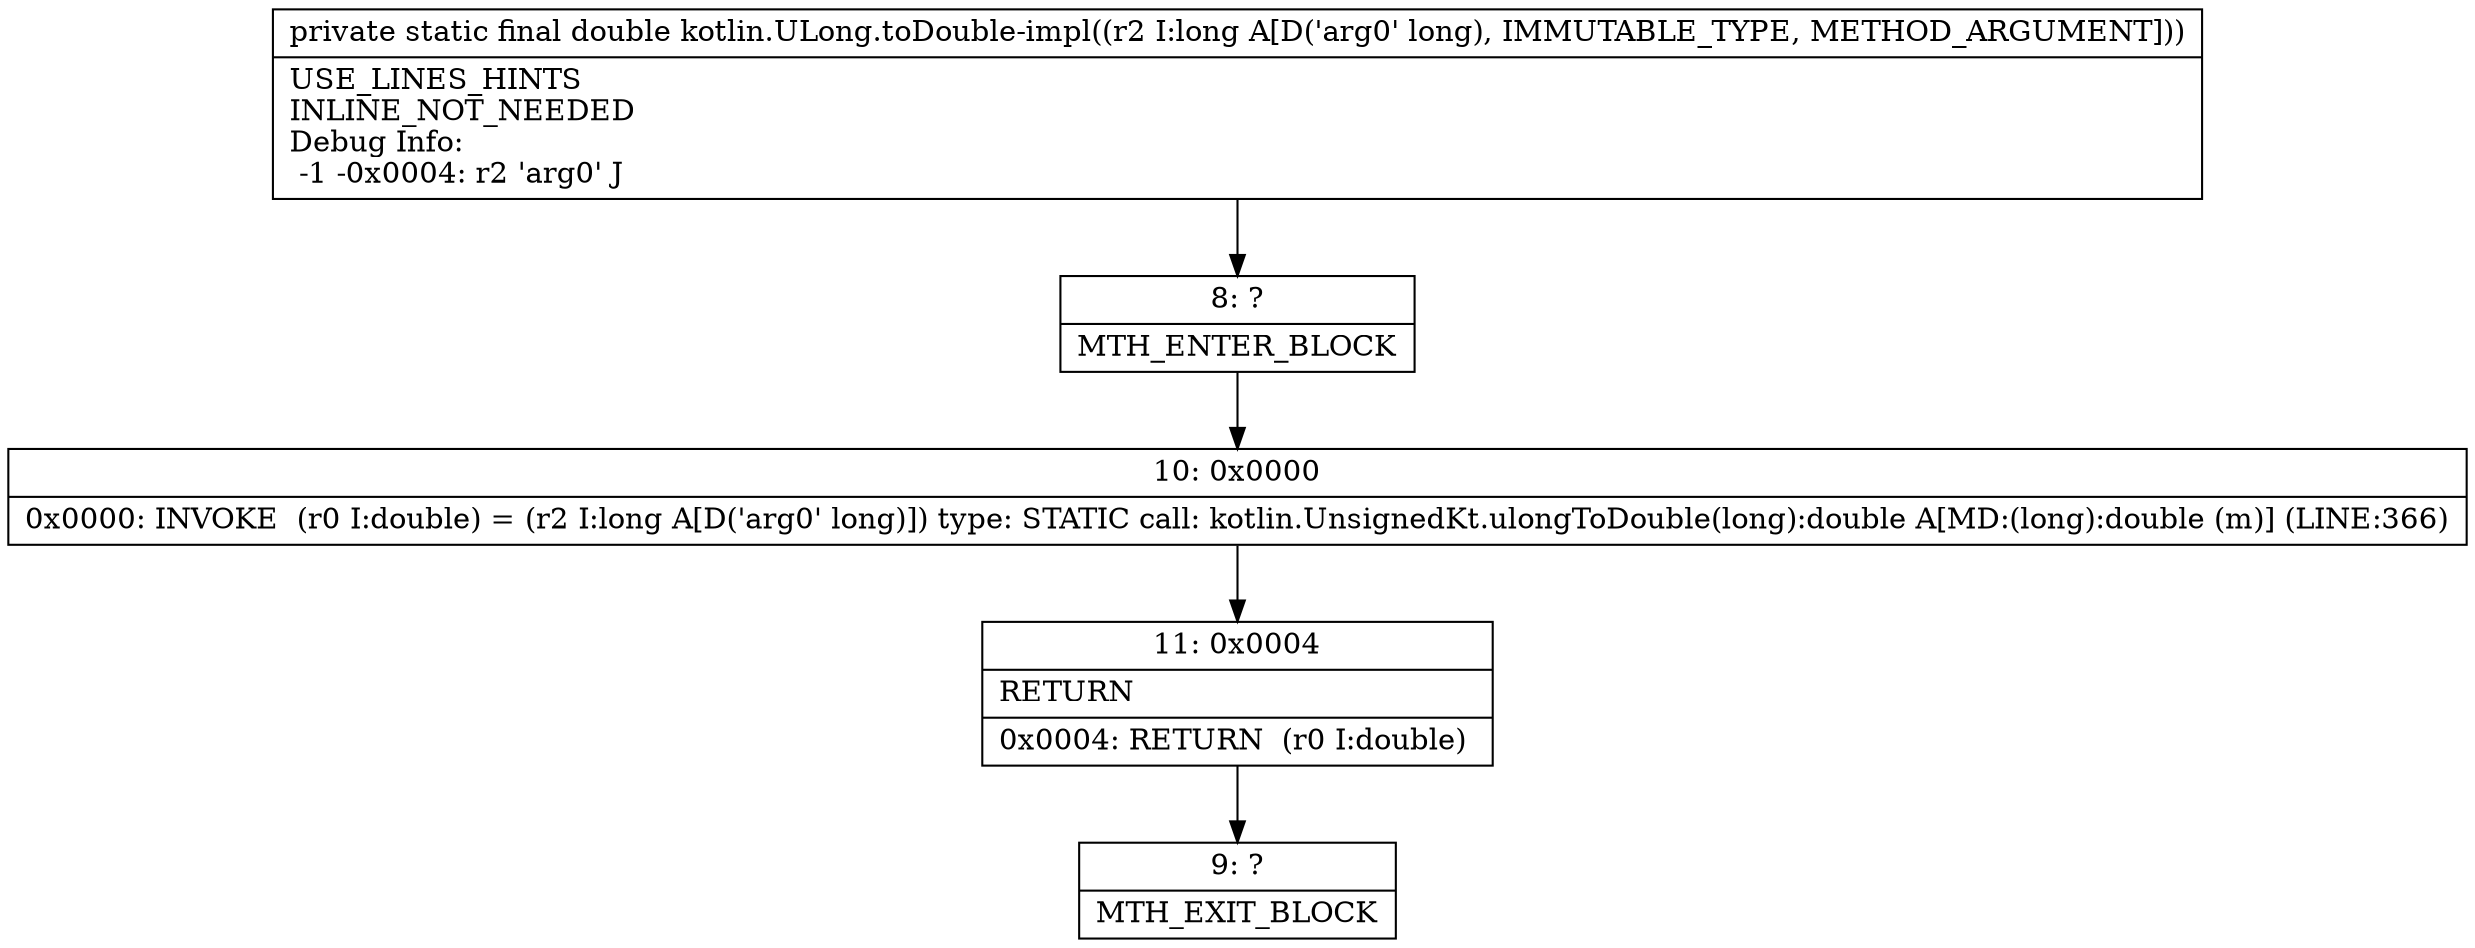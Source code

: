 digraph "CFG forkotlin.ULong.toDouble\-impl(J)D" {
Node_8 [shape=record,label="{8\:\ ?|MTH_ENTER_BLOCK\l}"];
Node_10 [shape=record,label="{10\:\ 0x0000|0x0000: INVOKE  (r0 I:double) = (r2 I:long A[D('arg0' long)]) type: STATIC call: kotlin.UnsignedKt.ulongToDouble(long):double A[MD:(long):double (m)] (LINE:366)\l}"];
Node_11 [shape=record,label="{11\:\ 0x0004|RETURN\l|0x0004: RETURN  (r0 I:double) \l}"];
Node_9 [shape=record,label="{9\:\ ?|MTH_EXIT_BLOCK\l}"];
MethodNode[shape=record,label="{private static final double kotlin.ULong.toDouble\-impl((r2 I:long A[D('arg0' long), IMMUTABLE_TYPE, METHOD_ARGUMENT]))  | USE_LINES_HINTS\lINLINE_NOT_NEEDED\lDebug Info:\l  \-1 \-0x0004: r2 'arg0' J\l}"];
MethodNode -> Node_8;Node_8 -> Node_10;
Node_10 -> Node_11;
Node_11 -> Node_9;
}

